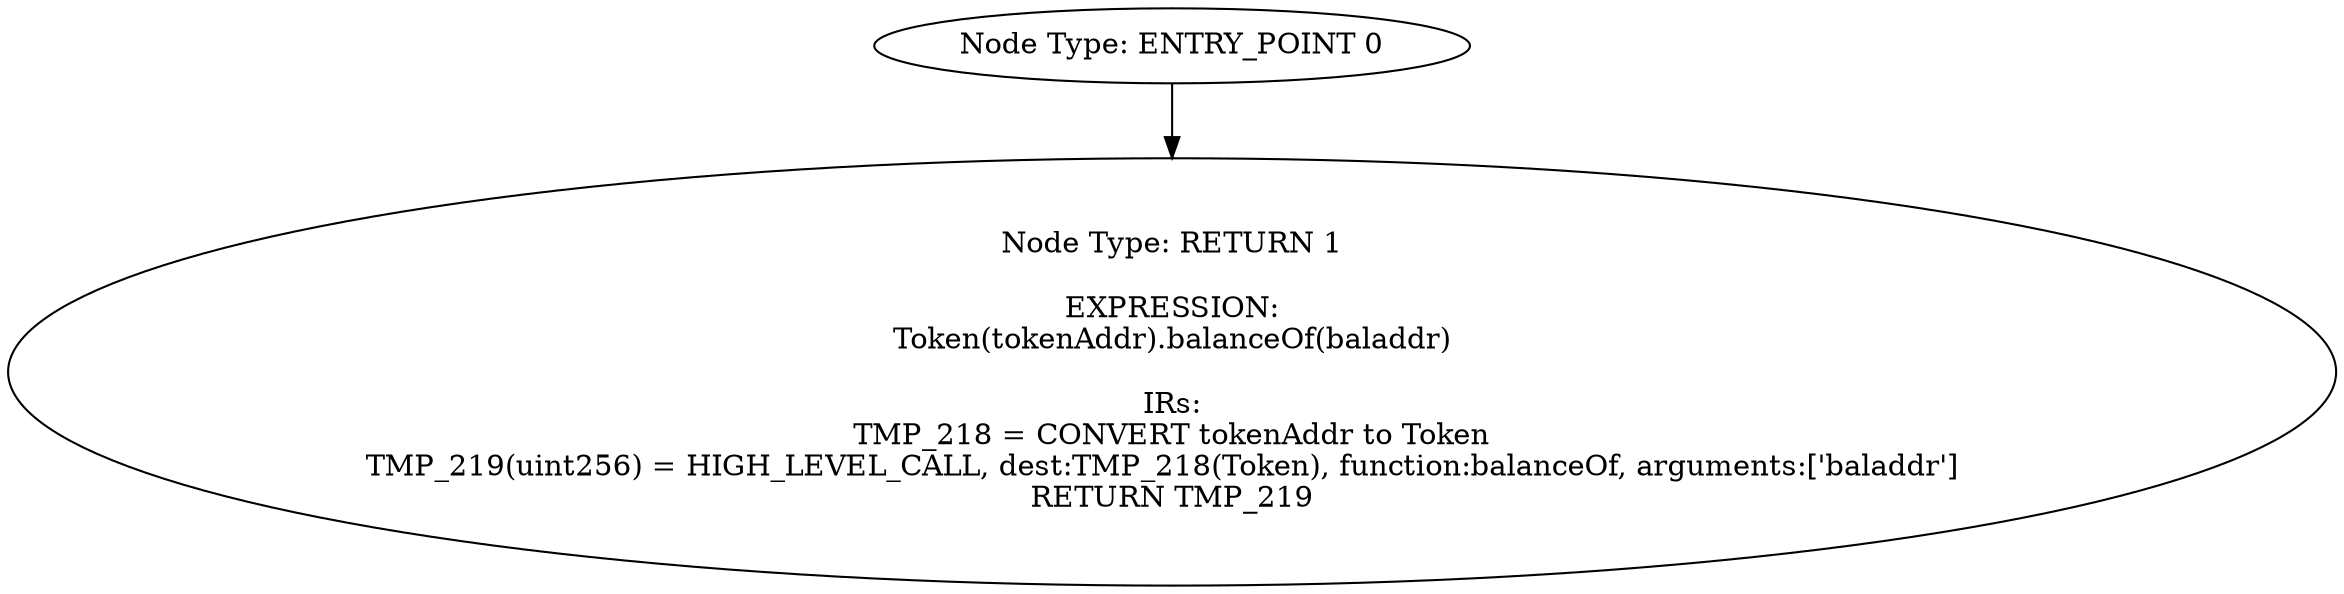 digraph{
0[label="Node Type: ENTRY_POINT 0
"];
0->1;
1[label="Node Type: RETURN 1

EXPRESSION:
Token(tokenAddr).balanceOf(baladdr)

IRs:
TMP_218 = CONVERT tokenAddr to Token
TMP_219(uint256) = HIGH_LEVEL_CALL, dest:TMP_218(Token), function:balanceOf, arguments:['baladdr']  
RETURN TMP_219"];
}
